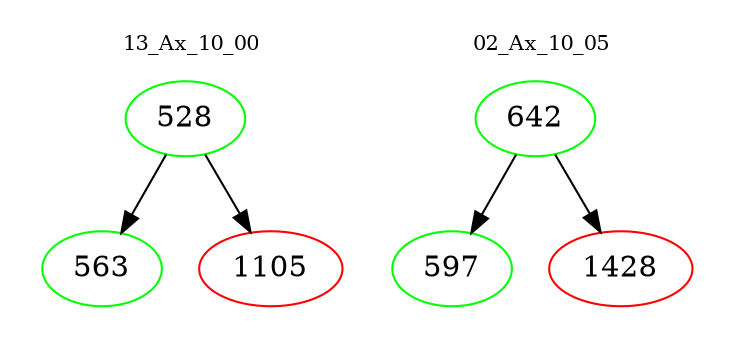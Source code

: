 digraph{
subgraph cluster_0 {
color = white
label = "13_Ax_10_00";
fontsize=10;
T0_528 [label="528", color="green"]
T0_528 -> T0_563 [color="black"]
T0_563 [label="563", color="green"]
T0_528 -> T0_1105 [color="black"]
T0_1105 [label="1105", color="red"]
}
subgraph cluster_1 {
color = white
label = "02_Ax_10_05";
fontsize=10;
T1_642 [label="642", color="green"]
T1_642 -> T1_597 [color="black"]
T1_597 [label="597", color="green"]
T1_642 -> T1_1428 [color="black"]
T1_1428 [label="1428", color="red"]
}
}
